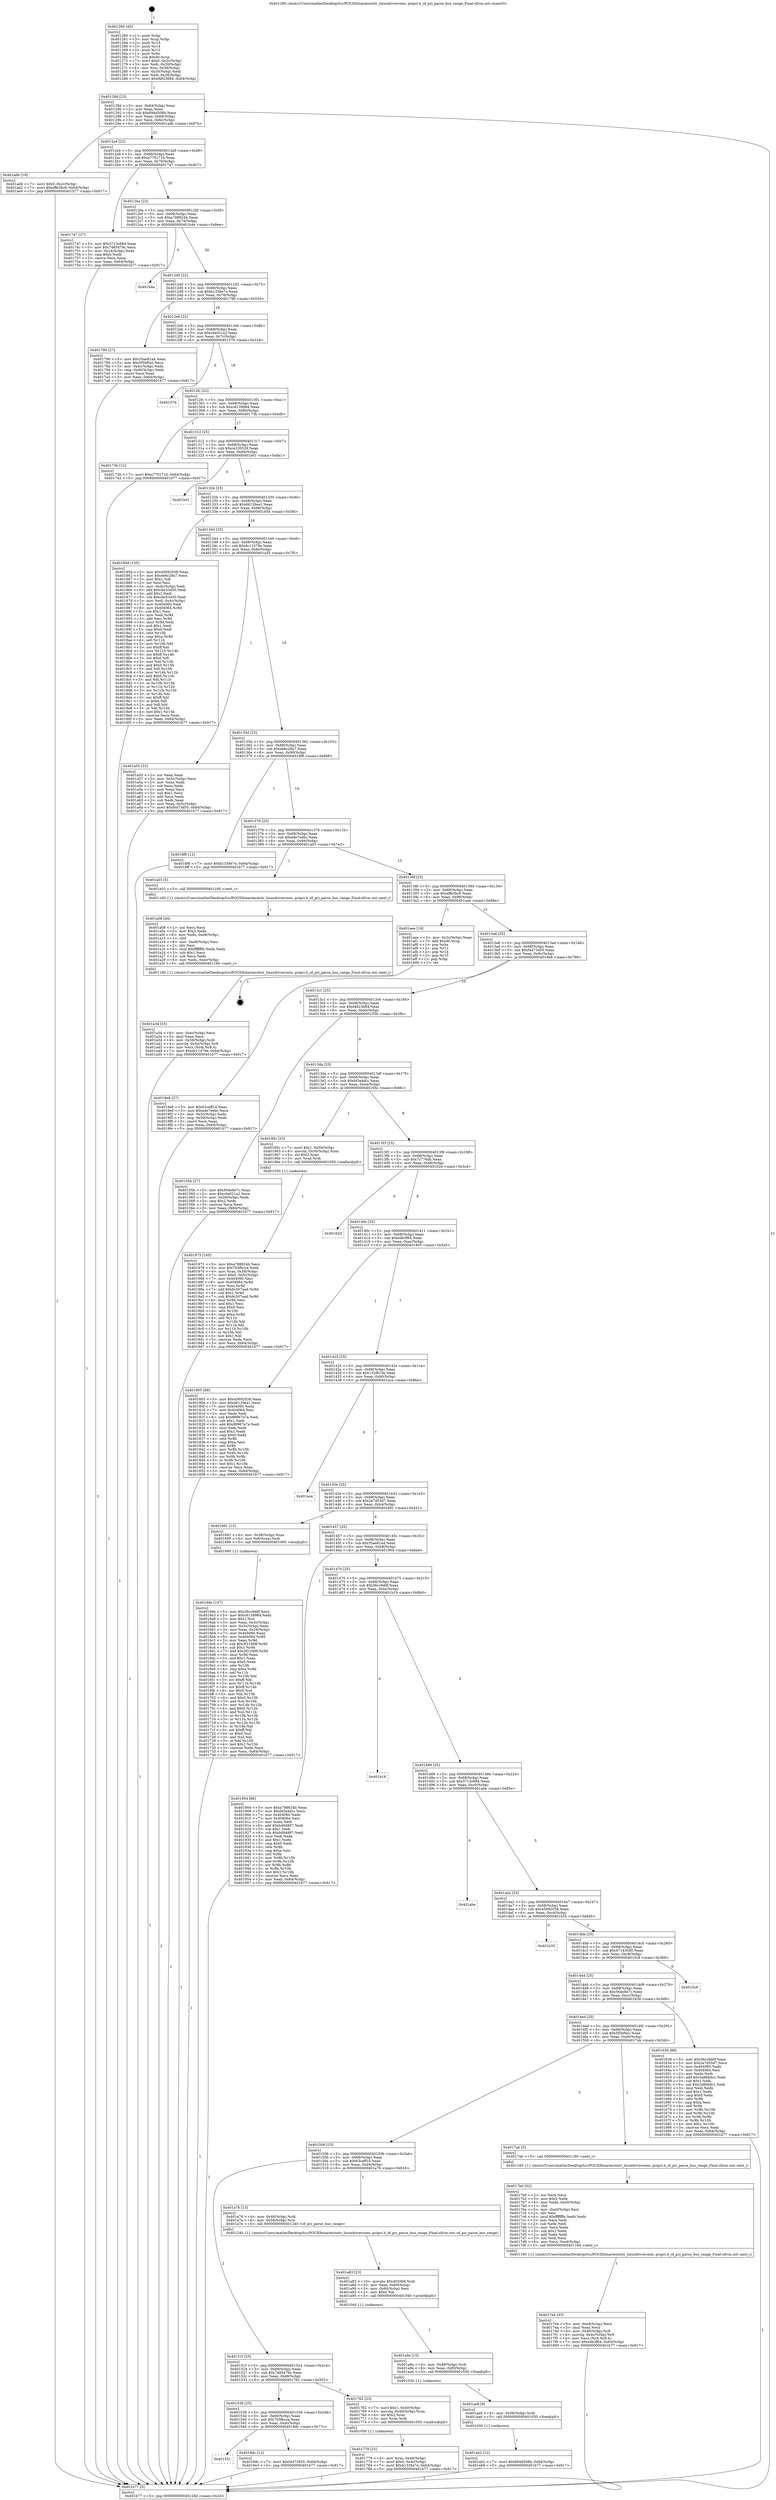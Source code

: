 digraph "0x401260" {
  label = "0x401260 (/mnt/c/Users/mathe/Desktop/tcc/POCII/binaries/extr_linuxdriversxen..pcipci.h_of_pci_parse_bus_range_Final-ollvm.out::main(0))"
  labelloc = "t"
  node[shape=record]

  Entry [label="",width=0.3,height=0.3,shape=circle,fillcolor=black,style=filled]
  "0x40128d" [label="{
     0x40128d [23]\l
     | [instrs]\l
     &nbsp;&nbsp;0x40128d \<+3\>: mov -0x64(%rbp),%eax\l
     &nbsp;&nbsp;0x401290 \<+2\>: mov %eax,%ecx\l
     &nbsp;&nbsp;0x401292 \<+6\>: sub $0x894d508b,%ecx\l
     &nbsp;&nbsp;0x401298 \<+3\>: mov %eax,-0x68(%rbp)\l
     &nbsp;&nbsp;0x40129b \<+3\>: mov %ecx,-0x6c(%rbp)\l
     &nbsp;&nbsp;0x40129e \<+6\>: je 0000000000401adb \<main+0x87b\>\l
  }"]
  "0x401adb" [label="{
     0x401adb [19]\l
     | [instrs]\l
     &nbsp;&nbsp;0x401adb \<+7\>: movl $0x0,-0x2c(%rbp)\l
     &nbsp;&nbsp;0x401ae2 \<+7\>: movl $0xeffe3bc6,-0x64(%rbp)\l
     &nbsp;&nbsp;0x401ae9 \<+5\>: jmp 0000000000401b77 \<main+0x917\>\l
  }"]
  "0x4012a4" [label="{
     0x4012a4 [22]\l
     | [instrs]\l
     &nbsp;&nbsp;0x4012a4 \<+5\>: jmp 00000000004012a9 \<main+0x49\>\l
     &nbsp;&nbsp;0x4012a9 \<+3\>: mov -0x68(%rbp),%eax\l
     &nbsp;&nbsp;0x4012ac \<+5\>: sub $0xa770171b,%eax\l
     &nbsp;&nbsp;0x4012b1 \<+3\>: mov %eax,-0x70(%rbp)\l
     &nbsp;&nbsp;0x4012b4 \<+6\>: je 0000000000401747 \<main+0x4e7\>\l
  }"]
  Exit [label="",width=0.3,height=0.3,shape=circle,fillcolor=black,style=filled,peripheries=2]
  "0x401747" [label="{
     0x401747 [27]\l
     | [instrs]\l
     &nbsp;&nbsp;0x401747 \<+5\>: mov $0x3713c684,%eax\l
     &nbsp;&nbsp;0x40174c \<+5\>: mov $0x7485479c,%ecx\l
     &nbsp;&nbsp;0x401751 \<+3\>: mov -0x24(%rbp),%edx\l
     &nbsp;&nbsp;0x401754 \<+3\>: cmp $0x0,%edx\l
     &nbsp;&nbsp;0x401757 \<+3\>: cmove %ecx,%eax\l
     &nbsp;&nbsp;0x40175a \<+3\>: mov %eax,-0x64(%rbp)\l
     &nbsp;&nbsp;0x40175d \<+5\>: jmp 0000000000401b77 \<main+0x917\>\l
  }"]
  "0x4012ba" [label="{
     0x4012ba [22]\l
     | [instrs]\l
     &nbsp;&nbsp;0x4012ba \<+5\>: jmp 00000000004012bf \<main+0x5f\>\l
     &nbsp;&nbsp;0x4012bf \<+3\>: mov -0x68(%rbp),%eax\l
     &nbsp;&nbsp;0x4012c2 \<+5\>: sub $0xa788824b,%eax\l
     &nbsp;&nbsp;0x4012c7 \<+3\>: mov %eax,-0x74(%rbp)\l
     &nbsp;&nbsp;0x4012ca \<+6\>: je 0000000000401b4e \<main+0x8ee\>\l
  }"]
  "0x401ab2" [label="{
     0x401ab2 [12]\l
     | [instrs]\l
     &nbsp;&nbsp;0x401ab2 \<+7\>: movl $0x894d508b,-0x64(%rbp)\l
     &nbsp;&nbsp;0x401ab9 \<+5\>: jmp 0000000000401b77 \<main+0x917\>\l
  }"]
  "0x401b4e" [label="{
     0x401b4e\l
  }", style=dashed]
  "0x4012d0" [label="{
     0x4012d0 [22]\l
     | [instrs]\l
     &nbsp;&nbsp;0x4012d0 \<+5\>: jmp 00000000004012d5 \<main+0x75\>\l
     &nbsp;&nbsp;0x4012d5 \<+3\>: mov -0x68(%rbp),%eax\l
     &nbsp;&nbsp;0x4012d8 \<+5\>: sub $0xb1338e7e,%eax\l
     &nbsp;&nbsp;0x4012dd \<+3\>: mov %eax,-0x78(%rbp)\l
     &nbsp;&nbsp;0x4012e0 \<+6\>: je 0000000000401790 \<main+0x530\>\l
  }"]
  "0x401aa9" [label="{
     0x401aa9 [9]\l
     | [instrs]\l
     &nbsp;&nbsp;0x401aa9 \<+4\>: mov -0x58(%rbp),%rdi\l
     &nbsp;&nbsp;0x401aad \<+5\>: call 0000000000401030 \<free@plt\>\l
     | [calls]\l
     &nbsp;&nbsp;0x401030 \{1\} (unknown)\l
  }"]
  "0x401790" [label="{
     0x401790 [27]\l
     | [instrs]\l
     &nbsp;&nbsp;0x401790 \<+5\>: mov $0x35ae81a4,%eax\l
     &nbsp;&nbsp;0x401795 \<+5\>: mov $0x5f5bf0cc,%ecx\l
     &nbsp;&nbsp;0x40179a \<+3\>: mov -0x4c(%rbp),%edx\l
     &nbsp;&nbsp;0x40179d \<+3\>: cmp -0x40(%rbp),%edx\l
     &nbsp;&nbsp;0x4017a0 \<+3\>: cmovl %ecx,%eax\l
     &nbsp;&nbsp;0x4017a3 \<+3\>: mov %eax,-0x64(%rbp)\l
     &nbsp;&nbsp;0x4017a6 \<+5\>: jmp 0000000000401b77 \<main+0x917\>\l
  }"]
  "0x4012e6" [label="{
     0x4012e6 [22]\l
     | [instrs]\l
     &nbsp;&nbsp;0x4012e6 \<+5\>: jmp 00000000004012eb \<main+0x8b\>\l
     &nbsp;&nbsp;0x4012eb \<+3\>: mov -0x68(%rbp),%eax\l
     &nbsp;&nbsp;0x4012ee \<+5\>: sub $0xc4e021a2,%eax\l
     &nbsp;&nbsp;0x4012f3 \<+3\>: mov %eax,-0x7c(%rbp)\l
     &nbsp;&nbsp;0x4012f6 \<+6\>: je 0000000000401576 \<main+0x316\>\l
  }"]
  "0x401a9a" [label="{
     0x401a9a [15]\l
     | [instrs]\l
     &nbsp;&nbsp;0x401a9a \<+4\>: mov -0x48(%rbp),%rdi\l
     &nbsp;&nbsp;0x401a9e \<+6\>: mov %eax,-0xf0(%rbp)\l
     &nbsp;&nbsp;0x401aa4 \<+5\>: call 0000000000401030 \<free@plt\>\l
     | [calls]\l
     &nbsp;&nbsp;0x401030 \{1\} (unknown)\l
  }"]
  "0x401576" [label="{
     0x401576\l
  }", style=dashed]
  "0x4012fc" [label="{
     0x4012fc [22]\l
     | [instrs]\l
     &nbsp;&nbsp;0x4012fc \<+5\>: jmp 0000000000401301 \<main+0xa1\>\l
     &nbsp;&nbsp;0x401301 \<+3\>: mov -0x68(%rbp),%eax\l
     &nbsp;&nbsp;0x401304 \<+5\>: sub $0xc8139984,%eax\l
     &nbsp;&nbsp;0x401309 \<+3\>: mov %eax,-0x80(%rbp)\l
     &nbsp;&nbsp;0x40130c \<+6\>: je 000000000040173b \<main+0x4db\>\l
  }"]
  "0x401a83" [label="{
     0x401a83 [23]\l
     | [instrs]\l
     &nbsp;&nbsp;0x401a83 \<+10\>: movabs $0x4020b6,%rdi\l
     &nbsp;&nbsp;0x401a8d \<+3\>: mov %eax,-0x60(%rbp)\l
     &nbsp;&nbsp;0x401a90 \<+3\>: mov -0x60(%rbp),%esi\l
     &nbsp;&nbsp;0x401a93 \<+2\>: mov $0x0,%al\l
     &nbsp;&nbsp;0x401a95 \<+5\>: call 0000000000401040 \<printf@plt\>\l
     | [calls]\l
     &nbsp;&nbsp;0x401040 \{1\} (unknown)\l
  }"]
  "0x40173b" [label="{
     0x40173b [12]\l
     | [instrs]\l
     &nbsp;&nbsp;0x40173b \<+7\>: movl $0xa770171b,-0x64(%rbp)\l
     &nbsp;&nbsp;0x401742 \<+5\>: jmp 0000000000401b77 \<main+0x917\>\l
  }"]
  "0x401312" [label="{
     0x401312 [25]\l
     | [instrs]\l
     &nbsp;&nbsp;0x401312 \<+5\>: jmp 0000000000401317 \<main+0xb7\>\l
     &nbsp;&nbsp;0x401317 \<+3\>: mov -0x68(%rbp),%eax\l
     &nbsp;&nbsp;0x40131a \<+5\>: sub $0xce130529,%eax\l
     &nbsp;&nbsp;0x40131f \<+6\>: mov %eax,-0x84(%rbp)\l
     &nbsp;&nbsp;0x401325 \<+6\>: je 0000000000401b01 \<main+0x8a1\>\l
  }"]
  "0x401a34" [label="{
     0x401a34 [33]\l
     | [instrs]\l
     &nbsp;&nbsp;0x401a34 \<+6\>: mov -0xec(%rbp),%ecx\l
     &nbsp;&nbsp;0x401a3a \<+3\>: imul %eax,%ecx\l
     &nbsp;&nbsp;0x401a3d \<+4\>: mov -0x58(%rbp),%rdi\l
     &nbsp;&nbsp;0x401a41 \<+4\>: movslq -0x5c(%rbp),%r8\l
     &nbsp;&nbsp;0x401a45 \<+4\>: mov %ecx,(%rdi,%r8,4)\l
     &nbsp;&nbsp;0x401a49 \<+7\>: movl $0xdc11479e,-0x64(%rbp)\l
     &nbsp;&nbsp;0x401a50 \<+5\>: jmp 0000000000401b77 \<main+0x917\>\l
  }"]
  "0x401b01" [label="{
     0x401b01\l
  }", style=dashed]
  "0x40132b" [label="{
     0x40132b [25]\l
     | [instrs]\l
     &nbsp;&nbsp;0x40132b \<+5\>: jmp 0000000000401330 \<main+0xd0\>\l
     &nbsp;&nbsp;0x401330 \<+3\>: mov -0x68(%rbp),%eax\l
     &nbsp;&nbsp;0x401333 \<+5\>: sub $0xd6129ea1,%eax\l
     &nbsp;&nbsp;0x401338 \<+6\>: mov %eax,-0x88(%rbp)\l
     &nbsp;&nbsp;0x40133e \<+6\>: je 000000000040185d \<main+0x5fd\>\l
  }"]
  "0x401a08" [label="{
     0x401a08 [44]\l
     | [instrs]\l
     &nbsp;&nbsp;0x401a08 \<+2\>: xor %ecx,%ecx\l
     &nbsp;&nbsp;0x401a0a \<+5\>: mov $0x2,%edx\l
     &nbsp;&nbsp;0x401a0f \<+6\>: mov %edx,-0xe8(%rbp)\l
     &nbsp;&nbsp;0x401a15 \<+1\>: cltd\l
     &nbsp;&nbsp;0x401a16 \<+6\>: mov -0xe8(%rbp),%esi\l
     &nbsp;&nbsp;0x401a1c \<+2\>: idiv %esi\l
     &nbsp;&nbsp;0x401a1e \<+6\>: imul $0xfffffffe,%edx,%edx\l
     &nbsp;&nbsp;0x401a24 \<+3\>: sub $0x1,%ecx\l
     &nbsp;&nbsp;0x401a27 \<+2\>: sub %ecx,%edx\l
     &nbsp;&nbsp;0x401a29 \<+6\>: mov %edx,-0xec(%rbp)\l
     &nbsp;&nbsp;0x401a2f \<+5\>: call 0000000000401160 \<next_i\>\l
     | [calls]\l
     &nbsp;&nbsp;0x401160 \{1\} (/mnt/c/Users/mathe/Desktop/tcc/POCII/binaries/extr_linuxdriversxen..pcipci.h_of_pci_parse_bus_range_Final-ollvm.out::next_i)\l
  }"]
  "0x40185d" [label="{
     0x40185d [155]\l
     | [instrs]\l
     &nbsp;&nbsp;0x40185d \<+5\>: mov $0x45692038,%eax\l
     &nbsp;&nbsp;0x401862 \<+5\>: mov $0xeb6c29a7,%ecx\l
     &nbsp;&nbsp;0x401867 \<+2\>: mov $0x1,%dl\l
     &nbsp;&nbsp;0x401869 \<+2\>: xor %esi,%esi\l
     &nbsp;&nbsp;0x40186b \<+3\>: mov -0x4c(%rbp),%edi\l
     &nbsp;&nbsp;0x40186e \<+6\>: add $0xcbc53450,%edi\l
     &nbsp;&nbsp;0x401874 \<+3\>: add $0x1,%edi\l
     &nbsp;&nbsp;0x401877 \<+6\>: sub $0xcbc53450,%edi\l
     &nbsp;&nbsp;0x40187d \<+3\>: mov %edi,-0x4c(%rbp)\l
     &nbsp;&nbsp;0x401880 \<+7\>: mov 0x404060,%edi\l
     &nbsp;&nbsp;0x401887 \<+8\>: mov 0x404064,%r8d\l
     &nbsp;&nbsp;0x40188f \<+3\>: sub $0x1,%esi\l
     &nbsp;&nbsp;0x401892 \<+3\>: mov %edi,%r9d\l
     &nbsp;&nbsp;0x401895 \<+3\>: add %esi,%r9d\l
     &nbsp;&nbsp;0x401898 \<+4\>: imul %r9d,%edi\l
     &nbsp;&nbsp;0x40189c \<+3\>: and $0x1,%edi\l
     &nbsp;&nbsp;0x40189f \<+3\>: cmp $0x0,%edi\l
     &nbsp;&nbsp;0x4018a2 \<+4\>: sete %r10b\l
     &nbsp;&nbsp;0x4018a6 \<+4\>: cmp $0xa,%r8d\l
     &nbsp;&nbsp;0x4018aa \<+4\>: setl %r11b\l
     &nbsp;&nbsp;0x4018ae \<+3\>: mov %r10b,%bl\l
     &nbsp;&nbsp;0x4018b1 \<+3\>: xor $0xff,%bl\l
     &nbsp;&nbsp;0x4018b4 \<+3\>: mov %r11b,%r14b\l
     &nbsp;&nbsp;0x4018b7 \<+4\>: xor $0xff,%r14b\l
     &nbsp;&nbsp;0x4018bb \<+3\>: xor $0x0,%dl\l
     &nbsp;&nbsp;0x4018be \<+3\>: mov %bl,%r15b\l
     &nbsp;&nbsp;0x4018c1 \<+4\>: and $0x0,%r15b\l
     &nbsp;&nbsp;0x4018c5 \<+3\>: and %dl,%r10b\l
     &nbsp;&nbsp;0x4018c8 \<+3\>: mov %r14b,%r12b\l
     &nbsp;&nbsp;0x4018cb \<+4\>: and $0x0,%r12b\l
     &nbsp;&nbsp;0x4018cf \<+3\>: and %dl,%r11b\l
     &nbsp;&nbsp;0x4018d2 \<+3\>: or %r10b,%r15b\l
     &nbsp;&nbsp;0x4018d5 \<+3\>: or %r11b,%r12b\l
     &nbsp;&nbsp;0x4018d8 \<+3\>: xor %r12b,%r15b\l
     &nbsp;&nbsp;0x4018db \<+3\>: or %r14b,%bl\l
     &nbsp;&nbsp;0x4018de \<+3\>: xor $0xff,%bl\l
     &nbsp;&nbsp;0x4018e1 \<+3\>: or $0x0,%dl\l
     &nbsp;&nbsp;0x4018e4 \<+2\>: and %dl,%bl\l
     &nbsp;&nbsp;0x4018e6 \<+3\>: or %bl,%r15b\l
     &nbsp;&nbsp;0x4018e9 \<+4\>: test $0x1,%r15b\l
     &nbsp;&nbsp;0x4018ed \<+3\>: cmovne %ecx,%eax\l
     &nbsp;&nbsp;0x4018f0 \<+3\>: mov %eax,-0x64(%rbp)\l
     &nbsp;&nbsp;0x4018f3 \<+5\>: jmp 0000000000401b77 \<main+0x917\>\l
  }"]
  "0x401344" [label="{
     0x401344 [25]\l
     | [instrs]\l
     &nbsp;&nbsp;0x401344 \<+5\>: jmp 0000000000401349 \<main+0xe9\>\l
     &nbsp;&nbsp;0x401349 \<+3\>: mov -0x68(%rbp),%eax\l
     &nbsp;&nbsp;0x40134c \<+5\>: sub $0xdc11479e,%eax\l
     &nbsp;&nbsp;0x401351 \<+6\>: mov %eax,-0x8c(%rbp)\l
     &nbsp;&nbsp;0x401357 \<+6\>: je 0000000000401a55 \<main+0x7f5\>\l
  }"]
  "0x401551" [label="{
     0x401551\l
  }", style=dashed]
  "0x401a55" [label="{
     0x401a55 [33]\l
     | [instrs]\l
     &nbsp;&nbsp;0x401a55 \<+2\>: xor %eax,%eax\l
     &nbsp;&nbsp;0x401a57 \<+3\>: mov -0x5c(%rbp),%ecx\l
     &nbsp;&nbsp;0x401a5a \<+2\>: mov %eax,%edx\l
     &nbsp;&nbsp;0x401a5c \<+2\>: sub %ecx,%edx\l
     &nbsp;&nbsp;0x401a5e \<+2\>: mov %eax,%ecx\l
     &nbsp;&nbsp;0x401a60 \<+3\>: sub $0x1,%ecx\l
     &nbsp;&nbsp;0x401a63 \<+2\>: add %ecx,%edx\l
     &nbsp;&nbsp;0x401a65 \<+2\>: sub %edx,%eax\l
     &nbsp;&nbsp;0x401a67 \<+3\>: mov %eax,-0x5c(%rbp)\l
     &nbsp;&nbsp;0x401a6a \<+7\>: movl $0xf4473d55,-0x64(%rbp)\l
     &nbsp;&nbsp;0x401a71 \<+5\>: jmp 0000000000401b77 \<main+0x917\>\l
  }"]
  "0x40135d" [label="{
     0x40135d [25]\l
     | [instrs]\l
     &nbsp;&nbsp;0x40135d \<+5\>: jmp 0000000000401362 \<main+0x102\>\l
     &nbsp;&nbsp;0x401362 \<+3\>: mov -0x68(%rbp),%eax\l
     &nbsp;&nbsp;0x401365 \<+5\>: sub $0xeb6c29a7,%eax\l
     &nbsp;&nbsp;0x40136a \<+6\>: mov %eax,-0x90(%rbp)\l
     &nbsp;&nbsp;0x401370 \<+6\>: je 00000000004018f8 \<main+0x698\>\l
  }"]
  "0x4019dc" [label="{
     0x4019dc [12]\l
     | [instrs]\l
     &nbsp;&nbsp;0x4019dc \<+7\>: movl $0xf4473d55,-0x64(%rbp)\l
     &nbsp;&nbsp;0x4019e3 \<+5\>: jmp 0000000000401b77 \<main+0x917\>\l
  }"]
  "0x4018f8" [label="{
     0x4018f8 [12]\l
     | [instrs]\l
     &nbsp;&nbsp;0x4018f8 \<+7\>: movl $0xb1338e7e,-0x64(%rbp)\l
     &nbsp;&nbsp;0x4018ff \<+5\>: jmp 0000000000401b77 \<main+0x917\>\l
  }"]
  "0x401376" [label="{
     0x401376 [25]\l
     | [instrs]\l
     &nbsp;&nbsp;0x401376 \<+5\>: jmp 000000000040137b \<main+0x11b\>\l
     &nbsp;&nbsp;0x40137b \<+3\>: mov -0x68(%rbp),%eax\l
     &nbsp;&nbsp;0x40137e \<+5\>: sub $0xede7eebc,%eax\l
     &nbsp;&nbsp;0x401383 \<+6\>: mov %eax,-0x94(%rbp)\l
     &nbsp;&nbsp;0x401389 \<+6\>: je 0000000000401a03 \<main+0x7a3\>\l
  }"]
  "0x401973" [label="{
     0x401973 [105]\l
     | [instrs]\l
     &nbsp;&nbsp;0x401973 \<+5\>: mov $0xa788824b,%ecx\l
     &nbsp;&nbsp;0x401978 \<+5\>: mov $0x7b5fbcca,%edx\l
     &nbsp;&nbsp;0x40197d \<+4\>: mov %rax,-0x58(%rbp)\l
     &nbsp;&nbsp;0x401981 \<+7\>: movl $0x0,-0x5c(%rbp)\l
     &nbsp;&nbsp;0x401988 \<+7\>: mov 0x404060,%esi\l
     &nbsp;&nbsp;0x40198f \<+8\>: mov 0x404064,%r8d\l
     &nbsp;&nbsp;0x401997 \<+3\>: mov %esi,%r9d\l
     &nbsp;&nbsp;0x40199a \<+7\>: add $0x6c507aad,%r9d\l
     &nbsp;&nbsp;0x4019a1 \<+4\>: sub $0x1,%r9d\l
     &nbsp;&nbsp;0x4019a5 \<+7\>: sub $0x6c507aad,%r9d\l
     &nbsp;&nbsp;0x4019ac \<+4\>: imul %r9d,%esi\l
     &nbsp;&nbsp;0x4019b0 \<+3\>: and $0x1,%esi\l
     &nbsp;&nbsp;0x4019b3 \<+3\>: cmp $0x0,%esi\l
     &nbsp;&nbsp;0x4019b6 \<+4\>: sete %r10b\l
     &nbsp;&nbsp;0x4019ba \<+4\>: cmp $0xa,%r8d\l
     &nbsp;&nbsp;0x4019be \<+4\>: setl %r11b\l
     &nbsp;&nbsp;0x4019c2 \<+3\>: mov %r10b,%bl\l
     &nbsp;&nbsp;0x4019c5 \<+3\>: and %r11b,%bl\l
     &nbsp;&nbsp;0x4019c8 \<+3\>: xor %r11b,%r10b\l
     &nbsp;&nbsp;0x4019cb \<+3\>: or %r10b,%bl\l
     &nbsp;&nbsp;0x4019ce \<+3\>: test $0x1,%bl\l
     &nbsp;&nbsp;0x4019d1 \<+3\>: cmovne %edx,%ecx\l
     &nbsp;&nbsp;0x4019d4 \<+3\>: mov %ecx,-0x64(%rbp)\l
     &nbsp;&nbsp;0x4019d7 \<+5\>: jmp 0000000000401b77 \<main+0x917\>\l
  }"]
  "0x401a03" [label="{
     0x401a03 [5]\l
     | [instrs]\l
     &nbsp;&nbsp;0x401a03 \<+5\>: call 0000000000401160 \<next_i\>\l
     | [calls]\l
     &nbsp;&nbsp;0x401160 \{1\} (/mnt/c/Users/mathe/Desktop/tcc/POCII/binaries/extr_linuxdriversxen..pcipci.h_of_pci_parse_bus_range_Final-ollvm.out::next_i)\l
  }"]
  "0x40138f" [label="{
     0x40138f [25]\l
     | [instrs]\l
     &nbsp;&nbsp;0x40138f \<+5\>: jmp 0000000000401394 \<main+0x134\>\l
     &nbsp;&nbsp;0x401394 \<+3\>: mov -0x68(%rbp),%eax\l
     &nbsp;&nbsp;0x401397 \<+5\>: sub $0xeffe3bc6,%eax\l
     &nbsp;&nbsp;0x40139c \<+6\>: mov %eax,-0x98(%rbp)\l
     &nbsp;&nbsp;0x4013a2 \<+6\>: je 0000000000401aee \<main+0x88e\>\l
  }"]
  "0x4017e4" [label="{
     0x4017e4 [33]\l
     | [instrs]\l
     &nbsp;&nbsp;0x4017e4 \<+6\>: mov -0xe4(%rbp),%ecx\l
     &nbsp;&nbsp;0x4017ea \<+3\>: imul %eax,%ecx\l
     &nbsp;&nbsp;0x4017ed \<+4\>: mov -0x48(%rbp),%r8\l
     &nbsp;&nbsp;0x4017f1 \<+4\>: movslq -0x4c(%rbp),%r9\l
     &nbsp;&nbsp;0x4017f5 \<+4\>: mov %ecx,(%r8,%r9,4)\l
     &nbsp;&nbsp;0x4017f9 \<+7\>: movl $0xedb3f64,-0x64(%rbp)\l
     &nbsp;&nbsp;0x401800 \<+5\>: jmp 0000000000401b77 \<main+0x917\>\l
  }"]
  "0x401aee" [label="{
     0x401aee [19]\l
     | [instrs]\l
     &nbsp;&nbsp;0x401aee \<+3\>: mov -0x2c(%rbp),%eax\l
     &nbsp;&nbsp;0x401af1 \<+7\>: add $0xd0,%rsp\l
     &nbsp;&nbsp;0x401af8 \<+1\>: pop %rbx\l
     &nbsp;&nbsp;0x401af9 \<+2\>: pop %r12\l
     &nbsp;&nbsp;0x401afb \<+2\>: pop %r14\l
     &nbsp;&nbsp;0x401afd \<+2\>: pop %r15\l
     &nbsp;&nbsp;0x401aff \<+1\>: pop %rbp\l
     &nbsp;&nbsp;0x401b00 \<+1\>: ret\l
  }"]
  "0x4013a8" [label="{
     0x4013a8 [25]\l
     | [instrs]\l
     &nbsp;&nbsp;0x4013a8 \<+5\>: jmp 00000000004013ad \<main+0x14d\>\l
     &nbsp;&nbsp;0x4013ad \<+3\>: mov -0x68(%rbp),%eax\l
     &nbsp;&nbsp;0x4013b0 \<+5\>: sub $0xf4473d55,%eax\l
     &nbsp;&nbsp;0x4013b5 \<+6\>: mov %eax,-0x9c(%rbp)\l
     &nbsp;&nbsp;0x4013bb \<+6\>: je 00000000004019e8 \<main+0x788\>\l
  }"]
  "0x4017b0" [label="{
     0x4017b0 [52]\l
     | [instrs]\l
     &nbsp;&nbsp;0x4017b0 \<+2\>: xor %ecx,%ecx\l
     &nbsp;&nbsp;0x4017b2 \<+5\>: mov $0x2,%edx\l
     &nbsp;&nbsp;0x4017b7 \<+6\>: mov %edx,-0xe0(%rbp)\l
     &nbsp;&nbsp;0x4017bd \<+1\>: cltd\l
     &nbsp;&nbsp;0x4017be \<+6\>: mov -0xe0(%rbp),%esi\l
     &nbsp;&nbsp;0x4017c4 \<+2\>: idiv %esi\l
     &nbsp;&nbsp;0x4017c6 \<+6\>: imul $0xfffffffe,%edx,%edx\l
     &nbsp;&nbsp;0x4017cc \<+2\>: mov %ecx,%edi\l
     &nbsp;&nbsp;0x4017ce \<+2\>: sub %edx,%edi\l
     &nbsp;&nbsp;0x4017d0 \<+2\>: mov %ecx,%edx\l
     &nbsp;&nbsp;0x4017d2 \<+3\>: sub $0x1,%edx\l
     &nbsp;&nbsp;0x4017d5 \<+2\>: add %edx,%edi\l
     &nbsp;&nbsp;0x4017d7 \<+2\>: sub %edi,%ecx\l
     &nbsp;&nbsp;0x4017d9 \<+6\>: mov %ecx,-0xe4(%rbp)\l
     &nbsp;&nbsp;0x4017df \<+5\>: call 0000000000401160 \<next_i\>\l
     | [calls]\l
     &nbsp;&nbsp;0x401160 \{1\} (/mnt/c/Users/mathe/Desktop/tcc/POCII/binaries/extr_linuxdriversxen..pcipci.h_of_pci_parse_bus_range_Final-ollvm.out::next_i)\l
  }"]
  "0x4019e8" [label="{
     0x4019e8 [27]\l
     | [instrs]\l
     &nbsp;&nbsp;0x4019e8 \<+5\>: mov $0x63ceff1d,%eax\l
     &nbsp;&nbsp;0x4019ed \<+5\>: mov $0xede7eebc,%ecx\l
     &nbsp;&nbsp;0x4019f2 \<+3\>: mov -0x5c(%rbp),%edx\l
     &nbsp;&nbsp;0x4019f5 \<+3\>: cmp -0x50(%rbp),%edx\l
     &nbsp;&nbsp;0x4019f8 \<+3\>: cmovl %ecx,%eax\l
     &nbsp;&nbsp;0x4019fb \<+3\>: mov %eax,-0x64(%rbp)\l
     &nbsp;&nbsp;0x4019fe \<+5\>: jmp 0000000000401b77 \<main+0x917\>\l
  }"]
  "0x4013c1" [label="{
     0x4013c1 [25]\l
     | [instrs]\l
     &nbsp;&nbsp;0x4013c1 \<+5\>: jmp 00000000004013c6 \<main+0x166\>\l
     &nbsp;&nbsp;0x4013c6 \<+3\>: mov -0x68(%rbp),%eax\l
     &nbsp;&nbsp;0x4013c9 \<+5\>: sub $0xf4823684,%eax\l
     &nbsp;&nbsp;0x4013ce \<+6\>: mov %eax,-0xa0(%rbp)\l
     &nbsp;&nbsp;0x4013d4 \<+6\>: je 000000000040155b \<main+0x2fb\>\l
  }"]
  "0x401779" [label="{
     0x401779 [23]\l
     | [instrs]\l
     &nbsp;&nbsp;0x401779 \<+4\>: mov %rax,-0x48(%rbp)\l
     &nbsp;&nbsp;0x40177d \<+7\>: movl $0x0,-0x4c(%rbp)\l
     &nbsp;&nbsp;0x401784 \<+7\>: movl $0xb1338e7e,-0x64(%rbp)\l
     &nbsp;&nbsp;0x40178b \<+5\>: jmp 0000000000401b77 \<main+0x917\>\l
  }"]
  "0x40155b" [label="{
     0x40155b [27]\l
     | [instrs]\l
     &nbsp;&nbsp;0x40155b \<+5\>: mov $0x564e8e7c,%eax\l
     &nbsp;&nbsp;0x401560 \<+5\>: mov $0xc4e021a2,%ecx\l
     &nbsp;&nbsp;0x401565 \<+3\>: mov -0x28(%rbp),%edx\l
     &nbsp;&nbsp;0x401568 \<+3\>: cmp $0x2,%edx\l
     &nbsp;&nbsp;0x40156b \<+3\>: cmovne %ecx,%eax\l
     &nbsp;&nbsp;0x40156e \<+3\>: mov %eax,-0x64(%rbp)\l
     &nbsp;&nbsp;0x401571 \<+5\>: jmp 0000000000401b77 \<main+0x917\>\l
  }"]
  "0x4013da" [label="{
     0x4013da [25]\l
     | [instrs]\l
     &nbsp;&nbsp;0x4013da \<+5\>: jmp 00000000004013df \<main+0x17f\>\l
     &nbsp;&nbsp;0x4013df \<+3\>: mov -0x68(%rbp),%eax\l
     &nbsp;&nbsp;0x4013e2 \<+5\>: sub $0xfd3a4dcc,%eax\l
     &nbsp;&nbsp;0x4013e7 \<+6\>: mov %eax,-0xa4(%rbp)\l
     &nbsp;&nbsp;0x4013ed \<+6\>: je 000000000040195c \<main+0x6fc\>\l
  }"]
  "0x401b77" [label="{
     0x401b77 [5]\l
     | [instrs]\l
     &nbsp;&nbsp;0x401b77 \<+5\>: jmp 000000000040128d \<main+0x2d\>\l
  }"]
  "0x401260" [label="{
     0x401260 [45]\l
     | [instrs]\l
     &nbsp;&nbsp;0x401260 \<+1\>: push %rbp\l
     &nbsp;&nbsp;0x401261 \<+3\>: mov %rsp,%rbp\l
     &nbsp;&nbsp;0x401264 \<+2\>: push %r15\l
     &nbsp;&nbsp;0x401266 \<+2\>: push %r14\l
     &nbsp;&nbsp;0x401268 \<+2\>: push %r12\l
     &nbsp;&nbsp;0x40126a \<+1\>: push %rbx\l
     &nbsp;&nbsp;0x40126b \<+7\>: sub $0xd0,%rsp\l
     &nbsp;&nbsp;0x401272 \<+7\>: movl $0x0,-0x2c(%rbp)\l
     &nbsp;&nbsp;0x401279 \<+3\>: mov %edi,-0x30(%rbp)\l
     &nbsp;&nbsp;0x40127c \<+4\>: mov %rsi,-0x38(%rbp)\l
     &nbsp;&nbsp;0x401280 \<+3\>: mov -0x30(%rbp),%edi\l
     &nbsp;&nbsp;0x401283 \<+3\>: mov %edi,-0x28(%rbp)\l
     &nbsp;&nbsp;0x401286 \<+7\>: movl $0xf4823684,-0x64(%rbp)\l
  }"]
  "0x401538" [label="{
     0x401538 [25]\l
     | [instrs]\l
     &nbsp;&nbsp;0x401538 \<+5\>: jmp 000000000040153d \<main+0x2dd\>\l
     &nbsp;&nbsp;0x40153d \<+3\>: mov -0x68(%rbp),%eax\l
     &nbsp;&nbsp;0x401540 \<+5\>: sub $0x7b5fbcca,%eax\l
     &nbsp;&nbsp;0x401545 \<+6\>: mov %eax,-0xdc(%rbp)\l
     &nbsp;&nbsp;0x40154b \<+6\>: je 00000000004019dc \<main+0x77c\>\l
  }"]
  "0x40195c" [label="{
     0x40195c [23]\l
     | [instrs]\l
     &nbsp;&nbsp;0x40195c \<+7\>: movl $0x1,-0x50(%rbp)\l
     &nbsp;&nbsp;0x401963 \<+4\>: movslq -0x50(%rbp),%rax\l
     &nbsp;&nbsp;0x401967 \<+4\>: shl $0x2,%rax\l
     &nbsp;&nbsp;0x40196b \<+3\>: mov %rax,%rdi\l
     &nbsp;&nbsp;0x40196e \<+5\>: call 0000000000401050 \<malloc@plt\>\l
     | [calls]\l
     &nbsp;&nbsp;0x401050 \{1\} (unknown)\l
  }"]
  "0x4013f3" [label="{
     0x4013f3 [25]\l
     | [instrs]\l
     &nbsp;&nbsp;0x4013f3 \<+5\>: jmp 00000000004013f8 \<main+0x198\>\l
     &nbsp;&nbsp;0x4013f8 \<+3\>: mov -0x68(%rbp),%eax\l
     &nbsp;&nbsp;0x4013fb \<+5\>: sub $0x7c776db,%eax\l
     &nbsp;&nbsp;0x401400 \<+6\>: mov %eax,-0xa8(%rbp)\l
     &nbsp;&nbsp;0x401406 \<+6\>: je 000000000040162d \<main+0x3cd\>\l
  }"]
  "0x401762" [label="{
     0x401762 [23]\l
     | [instrs]\l
     &nbsp;&nbsp;0x401762 \<+7\>: movl $0x1,-0x40(%rbp)\l
     &nbsp;&nbsp;0x401769 \<+4\>: movslq -0x40(%rbp),%rax\l
     &nbsp;&nbsp;0x40176d \<+4\>: shl $0x2,%rax\l
     &nbsp;&nbsp;0x401771 \<+3\>: mov %rax,%rdi\l
     &nbsp;&nbsp;0x401774 \<+5\>: call 0000000000401050 \<malloc@plt\>\l
     | [calls]\l
     &nbsp;&nbsp;0x401050 \{1\} (unknown)\l
  }"]
  "0x40162d" [label="{
     0x40162d\l
  }", style=dashed]
  "0x40140c" [label="{
     0x40140c [25]\l
     | [instrs]\l
     &nbsp;&nbsp;0x40140c \<+5\>: jmp 0000000000401411 \<main+0x1b1\>\l
     &nbsp;&nbsp;0x401411 \<+3\>: mov -0x68(%rbp),%eax\l
     &nbsp;&nbsp;0x401414 \<+5\>: sub $0xedb3f64,%eax\l
     &nbsp;&nbsp;0x401419 \<+6\>: mov %eax,-0xac(%rbp)\l
     &nbsp;&nbsp;0x40141f \<+6\>: je 0000000000401805 \<main+0x5a5\>\l
  }"]
  "0x40151f" [label="{
     0x40151f [25]\l
     | [instrs]\l
     &nbsp;&nbsp;0x40151f \<+5\>: jmp 0000000000401524 \<main+0x2c4\>\l
     &nbsp;&nbsp;0x401524 \<+3\>: mov -0x68(%rbp),%eax\l
     &nbsp;&nbsp;0x401527 \<+5\>: sub $0x7485479c,%eax\l
     &nbsp;&nbsp;0x40152c \<+6\>: mov %eax,-0xd8(%rbp)\l
     &nbsp;&nbsp;0x401532 \<+6\>: je 0000000000401762 \<main+0x502\>\l
  }"]
  "0x401805" [label="{
     0x401805 [88]\l
     | [instrs]\l
     &nbsp;&nbsp;0x401805 \<+5\>: mov $0x45692038,%eax\l
     &nbsp;&nbsp;0x40180a \<+5\>: mov $0xd6129ea1,%ecx\l
     &nbsp;&nbsp;0x40180f \<+7\>: mov 0x404060,%edx\l
     &nbsp;&nbsp;0x401816 \<+7\>: mov 0x404064,%esi\l
     &nbsp;&nbsp;0x40181d \<+2\>: mov %edx,%edi\l
     &nbsp;&nbsp;0x40181f \<+6\>: sub $0x89967e7e,%edi\l
     &nbsp;&nbsp;0x401825 \<+3\>: sub $0x1,%edi\l
     &nbsp;&nbsp;0x401828 \<+6\>: add $0x89967e7e,%edi\l
     &nbsp;&nbsp;0x40182e \<+3\>: imul %edi,%edx\l
     &nbsp;&nbsp;0x401831 \<+3\>: and $0x1,%edx\l
     &nbsp;&nbsp;0x401834 \<+3\>: cmp $0x0,%edx\l
     &nbsp;&nbsp;0x401837 \<+4\>: sete %r8b\l
     &nbsp;&nbsp;0x40183b \<+3\>: cmp $0xa,%esi\l
     &nbsp;&nbsp;0x40183e \<+4\>: setl %r9b\l
     &nbsp;&nbsp;0x401842 \<+3\>: mov %r8b,%r10b\l
     &nbsp;&nbsp;0x401845 \<+3\>: and %r9b,%r10b\l
     &nbsp;&nbsp;0x401848 \<+3\>: xor %r9b,%r8b\l
     &nbsp;&nbsp;0x40184b \<+3\>: or %r8b,%r10b\l
     &nbsp;&nbsp;0x40184e \<+4\>: test $0x1,%r10b\l
     &nbsp;&nbsp;0x401852 \<+3\>: cmovne %ecx,%eax\l
     &nbsp;&nbsp;0x401855 \<+3\>: mov %eax,-0x64(%rbp)\l
     &nbsp;&nbsp;0x401858 \<+5\>: jmp 0000000000401b77 \<main+0x917\>\l
  }"]
  "0x401425" [label="{
     0x401425 [25]\l
     | [instrs]\l
     &nbsp;&nbsp;0x401425 \<+5\>: jmp 000000000040142a \<main+0x1ca\>\l
     &nbsp;&nbsp;0x40142a \<+3\>: mov -0x68(%rbp),%eax\l
     &nbsp;&nbsp;0x40142d \<+5\>: sub $0x132f815e,%eax\l
     &nbsp;&nbsp;0x401432 \<+6\>: mov %eax,-0xb0(%rbp)\l
     &nbsp;&nbsp;0x401438 \<+6\>: je 0000000000401aca \<main+0x86a\>\l
  }"]
  "0x401a76" [label="{
     0x401a76 [13]\l
     | [instrs]\l
     &nbsp;&nbsp;0x401a76 \<+4\>: mov -0x48(%rbp),%rdi\l
     &nbsp;&nbsp;0x401a7a \<+4\>: mov -0x58(%rbp),%rsi\l
     &nbsp;&nbsp;0x401a7e \<+5\>: call 0000000000401240 \<of_pci_parse_bus_range\>\l
     | [calls]\l
     &nbsp;&nbsp;0x401240 \{1\} (/mnt/c/Users/mathe/Desktop/tcc/POCII/binaries/extr_linuxdriversxen..pcipci.h_of_pci_parse_bus_range_Final-ollvm.out::of_pci_parse_bus_range)\l
  }"]
  "0x401aca" [label="{
     0x401aca\l
  }", style=dashed]
  "0x40143e" [label="{
     0x40143e [25]\l
     | [instrs]\l
     &nbsp;&nbsp;0x40143e \<+5\>: jmp 0000000000401443 \<main+0x1e3\>\l
     &nbsp;&nbsp;0x401443 \<+3\>: mov -0x68(%rbp),%eax\l
     &nbsp;&nbsp;0x401446 \<+5\>: sub $0x2e7d55d7,%eax\l
     &nbsp;&nbsp;0x40144b \<+6\>: mov %eax,-0xb4(%rbp)\l
     &nbsp;&nbsp;0x401451 \<+6\>: je 0000000000401691 \<main+0x431\>\l
  }"]
  "0x401506" [label="{
     0x401506 [25]\l
     | [instrs]\l
     &nbsp;&nbsp;0x401506 \<+5\>: jmp 000000000040150b \<main+0x2ab\>\l
     &nbsp;&nbsp;0x40150b \<+3\>: mov -0x68(%rbp),%eax\l
     &nbsp;&nbsp;0x40150e \<+5\>: sub $0x63ceff1d,%eax\l
     &nbsp;&nbsp;0x401513 \<+6\>: mov %eax,-0xd4(%rbp)\l
     &nbsp;&nbsp;0x401519 \<+6\>: je 0000000000401a76 \<main+0x816\>\l
  }"]
  "0x401691" [label="{
     0x401691 [13]\l
     | [instrs]\l
     &nbsp;&nbsp;0x401691 \<+4\>: mov -0x38(%rbp),%rax\l
     &nbsp;&nbsp;0x401695 \<+4\>: mov 0x8(%rax),%rdi\l
     &nbsp;&nbsp;0x401699 \<+5\>: call 0000000000401060 \<atoi@plt\>\l
     | [calls]\l
     &nbsp;&nbsp;0x401060 \{1\} (unknown)\l
  }"]
  "0x401457" [label="{
     0x401457 [25]\l
     | [instrs]\l
     &nbsp;&nbsp;0x401457 \<+5\>: jmp 000000000040145c \<main+0x1fc\>\l
     &nbsp;&nbsp;0x40145c \<+3\>: mov -0x68(%rbp),%eax\l
     &nbsp;&nbsp;0x40145f \<+5\>: sub $0x35ae81a4,%eax\l
     &nbsp;&nbsp;0x401464 \<+6\>: mov %eax,-0xb8(%rbp)\l
     &nbsp;&nbsp;0x40146a \<+6\>: je 0000000000401904 \<main+0x6a4\>\l
  }"]
  "0x4017ab" [label="{
     0x4017ab [5]\l
     | [instrs]\l
     &nbsp;&nbsp;0x4017ab \<+5\>: call 0000000000401160 \<next_i\>\l
     | [calls]\l
     &nbsp;&nbsp;0x401160 \{1\} (/mnt/c/Users/mathe/Desktop/tcc/POCII/binaries/extr_linuxdriversxen..pcipci.h_of_pci_parse_bus_range_Final-ollvm.out::next_i)\l
  }"]
  "0x401904" [label="{
     0x401904 [88]\l
     | [instrs]\l
     &nbsp;&nbsp;0x401904 \<+5\>: mov $0xa788824b,%eax\l
     &nbsp;&nbsp;0x401909 \<+5\>: mov $0xfd3a4dcc,%ecx\l
     &nbsp;&nbsp;0x40190e \<+7\>: mov 0x404060,%edx\l
     &nbsp;&nbsp;0x401915 \<+7\>: mov 0x404064,%esi\l
     &nbsp;&nbsp;0x40191c \<+2\>: mov %edx,%edi\l
     &nbsp;&nbsp;0x40191e \<+6\>: add $0xbd94897,%edi\l
     &nbsp;&nbsp;0x401924 \<+3\>: sub $0x1,%edi\l
     &nbsp;&nbsp;0x401927 \<+6\>: sub $0xbd94897,%edi\l
     &nbsp;&nbsp;0x40192d \<+3\>: imul %edi,%edx\l
     &nbsp;&nbsp;0x401930 \<+3\>: and $0x1,%edx\l
     &nbsp;&nbsp;0x401933 \<+3\>: cmp $0x0,%edx\l
     &nbsp;&nbsp;0x401936 \<+4\>: sete %r8b\l
     &nbsp;&nbsp;0x40193a \<+3\>: cmp $0xa,%esi\l
     &nbsp;&nbsp;0x40193d \<+4\>: setl %r9b\l
     &nbsp;&nbsp;0x401941 \<+3\>: mov %r8b,%r10b\l
     &nbsp;&nbsp;0x401944 \<+3\>: and %r9b,%r10b\l
     &nbsp;&nbsp;0x401947 \<+3\>: xor %r9b,%r8b\l
     &nbsp;&nbsp;0x40194a \<+3\>: or %r8b,%r10b\l
     &nbsp;&nbsp;0x40194d \<+4\>: test $0x1,%r10b\l
     &nbsp;&nbsp;0x401951 \<+3\>: cmovne %ecx,%eax\l
     &nbsp;&nbsp;0x401954 \<+3\>: mov %eax,-0x64(%rbp)\l
     &nbsp;&nbsp;0x401957 \<+5\>: jmp 0000000000401b77 \<main+0x917\>\l
  }"]
  "0x401470" [label="{
     0x401470 [25]\l
     | [instrs]\l
     &nbsp;&nbsp;0x401470 \<+5\>: jmp 0000000000401475 \<main+0x215\>\l
     &nbsp;&nbsp;0x401475 \<+3\>: mov -0x68(%rbp),%eax\l
     &nbsp;&nbsp;0x401478 \<+5\>: sub $0x36cc9d0f,%eax\l
     &nbsp;&nbsp;0x40147d \<+6\>: mov %eax,-0xbc(%rbp)\l
     &nbsp;&nbsp;0x401483 \<+6\>: je 0000000000401b19 \<main+0x8b9\>\l
  }"]
  "0x40169e" [label="{
     0x40169e [157]\l
     | [instrs]\l
     &nbsp;&nbsp;0x40169e \<+5\>: mov $0x36cc9d0f,%ecx\l
     &nbsp;&nbsp;0x4016a3 \<+5\>: mov $0xc8139984,%edx\l
     &nbsp;&nbsp;0x4016a8 \<+3\>: mov $0x1,%sil\l
     &nbsp;&nbsp;0x4016ab \<+3\>: mov %eax,-0x3c(%rbp)\l
     &nbsp;&nbsp;0x4016ae \<+3\>: mov -0x3c(%rbp),%eax\l
     &nbsp;&nbsp;0x4016b1 \<+3\>: mov %eax,-0x24(%rbp)\l
     &nbsp;&nbsp;0x4016b4 \<+7\>: mov 0x404060,%eax\l
     &nbsp;&nbsp;0x4016bb \<+8\>: mov 0x404064,%r8d\l
     &nbsp;&nbsp;0x4016c3 \<+3\>: mov %eax,%r9d\l
     &nbsp;&nbsp;0x4016c6 \<+7\>: sub $0x3f21fd9f,%r9d\l
     &nbsp;&nbsp;0x4016cd \<+4\>: sub $0x1,%r9d\l
     &nbsp;&nbsp;0x4016d1 \<+7\>: add $0x3f21fd9f,%r9d\l
     &nbsp;&nbsp;0x4016d8 \<+4\>: imul %r9d,%eax\l
     &nbsp;&nbsp;0x4016dc \<+3\>: and $0x1,%eax\l
     &nbsp;&nbsp;0x4016df \<+3\>: cmp $0x0,%eax\l
     &nbsp;&nbsp;0x4016e2 \<+4\>: sete %r10b\l
     &nbsp;&nbsp;0x4016e6 \<+4\>: cmp $0xa,%r8d\l
     &nbsp;&nbsp;0x4016ea \<+4\>: setl %r11b\l
     &nbsp;&nbsp;0x4016ee \<+3\>: mov %r10b,%bl\l
     &nbsp;&nbsp;0x4016f1 \<+3\>: xor $0xff,%bl\l
     &nbsp;&nbsp;0x4016f4 \<+3\>: mov %r11b,%r14b\l
     &nbsp;&nbsp;0x4016f7 \<+4\>: xor $0xff,%r14b\l
     &nbsp;&nbsp;0x4016fb \<+4\>: xor $0x0,%sil\l
     &nbsp;&nbsp;0x4016ff \<+3\>: mov %bl,%r15b\l
     &nbsp;&nbsp;0x401702 \<+4\>: and $0x0,%r15b\l
     &nbsp;&nbsp;0x401706 \<+3\>: and %sil,%r10b\l
     &nbsp;&nbsp;0x401709 \<+3\>: mov %r14b,%r12b\l
     &nbsp;&nbsp;0x40170c \<+4\>: and $0x0,%r12b\l
     &nbsp;&nbsp;0x401710 \<+3\>: and %sil,%r11b\l
     &nbsp;&nbsp;0x401713 \<+3\>: or %r10b,%r15b\l
     &nbsp;&nbsp;0x401716 \<+3\>: or %r11b,%r12b\l
     &nbsp;&nbsp;0x401719 \<+3\>: xor %r12b,%r15b\l
     &nbsp;&nbsp;0x40171c \<+3\>: or %r14b,%bl\l
     &nbsp;&nbsp;0x40171f \<+3\>: xor $0xff,%bl\l
     &nbsp;&nbsp;0x401722 \<+4\>: or $0x0,%sil\l
     &nbsp;&nbsp;0x401726 \<+3\>: and %sil,%bl\l
     &nbsp;&nbsp;0x401729 \<+3\>: or %bl,%r15b\l
     &nbsp;&nbsp;0x40172c \<+4\>: test $0x1,%r15b\l
     &nbsp;&nbsp;0x401730 \<+3\>: cmovne %edx,%ecx\l
     &nbsp;&nbsp;0x401733 \<+3\>: mov %ecx,-0x64(%rbp)\l
     &nbsp;&nbsp;0x401736 \<+5\>: jmp 0000000000401b77 \<main+0x917\>\l
  }"]
  "0x401b19" [label="{
     0x401b19\l
  }", style=dashed]
  "0x401489" [label="{
     0x401489 [25]\l
     | [instrs]\l
     &nbsp;&nbsp;0x401489 \<+5\>: jmp 000000000040148e \<main+0x22e\>\l
     &nbsp;&nbsp;0x40148e \<+3\>: mov -0x68(%rbp),%eax\l
     &nbsp;&nbsp;0x401491 \<+5\>: sub $0x3713c684,%eax\l
     &nbsp;&nbsp;0x401496 \<+6\>: mov %eax,-0xc0(%rbp)\l
     &nbsp;&nbsp;0x40149c \<+6\>: je 0000000000401abe \<main+0x85e\>\l
  }"]
  "0x4014ed" [label="{
     0x4014ed [25]\l
     | [instrs]\l
     &nbsp;&nbsp;0x4014ed \<+5\>: jmp 00000000004014f2 \<main+0x292\>\l
     &nbsp;&nbsp;0x4014f2 \<+3\>: mov -0x68(%rbp),%eax\l
     &nbsp;&nbsp;0x4014f5 \<+5\>: sub $0x5f5bf0cc,%eax\l
     &nbsp;&nbsp;0x4014fa \<+6\>: mov %eax,-0xd0(%rbp)\l
     &nbsp;&nbsp;0x401500 \<+6\>: je 00000000004017ab \<main+0x54b\>\l
  }"]
  "0x401abe" [label="{
     0x401abe\l
  }", style=dashed]
  "0x4014a2" [label="{
     0x4014a2 [25]\l
     | [instrs]\l
     &nbsp;&nbsp;0x4014a2 \<+5\>: jmp 00000000004014a7 \<main+0x247\>\l
     &nbsp;&nbsp;0x4014a7 \<+3\>: mov -0x68(%rbp),%eax\l
     &nbsp;&nbsp;0x4014aa \<+5\>: sub $0x45692038,%eax\l
     &nbsp;&nbsp;0x4014af \<+6\>: mov %eax,-0xc4(%rbp)\l
     &nbsp;&nbsp;0x4014b5 \<+6\>: je 0000000000401b35 \<main+0x8d5\>\l
  }"]
  "0x401639" [label="{
     0x401639 [88]\l
     | [instrs]\l
     &nbsp;&nbsp;0x401639 \<+5\>: mov $0x36cc9d0f,%eax\l
     &nbsp;&nbsp;0x40163e \<+5\>: mov $0x2e7d55d7,%ecx\l
     &nbsp;&nbsp;0x401643 \<+7\>: mov 0x404060,%edx\l
     &nbsp;&nbsp;0x40164a \<+7\>: mov 0x404064,%esi\l
     &nbsp;&nbsp;0x401651 \<+2\>: mov %edx,%edi\l
     &nbsp;&nbsp;0x401653 \<+6\>: add $0x3a8b6dc1,%edi\l
     &nbsp;&nbsp;0x401659 \<+3\>: sub $0x1,%edi\l
     &nbsp;&nbsp;0x40165c \<+6\>: sub $0x3a8b6dc1,%edi\l
     &nbsp;&nbsp;0x401662 \<+3\>: imul %edi,%edx\l
     &nbsp;&nbsp;0x401665 \<+3\>: and $0x1,%edx\l
     &nbsp;&nbsp;0x401668 \<+3\>: cmp $0x0,%edx\l
     &nbsp;&nbsp;0x40166b \<+4\>: sete %r8b\l
     &nbsp;&nbsp;0x40166f \<+3\>: cmp $0xa,%esi\l
     &nbsp;&nbsp;0x401672 \<+4\>: setl %r9b\l
     &nbsp;&nbsp;0x401676 \<+3\>: mov %r8b,%r10b\l
     &nbsp;&nbsp;0x401679 \<+3\>: and %r9b,%r10b\l
     &nbsp;&nbsp;0x40167c \<+3\>: xor %r9b,%r8b\l
     &nbsp;&nbsp;0x40167f \<+3\>: or %r8b,%r10b\l
     &nbsp;&nbsp;0x401682 \<+4\>: test $0x1,%r10b\l
     &nbsp;&nbsp;0x401686 \<+3\>: cmovne %ecx,%eax\l
     &nbsp;&nbsp;0x401689 \<+3\>: mov %eax,-0x64(%rbp)\l
     &nbsp;&nbsp;0x40168c \<+5\>: jmp 0000000000401b77 \<main+0x917\>\l
  }"]
  "0x401b35" [label="{
     0x401b35\l
  }", style=dashed]
  "0x4014bb" [label="{
     0x4014bb [25]\l
     | [instrs]\l
     &nbsp;&nbsp;0x4014bb \<+5\>: jmp 00000000004014c0 \<main+0x260\>\l
     &nbsp;&nbsp;0x4014c0 \<+3\>: mov -0x68(%rbp),%eax\l
     &nbsp;&nbsp;0x4014c3 \<+5\>: sub $0x471430d5,%eax\l
     &nbsp;&nbsp;0x4014c8 \<+6\>: mov %eax,-0xc8(%rbp)\l
     &nbsp;&nbsp;0x4014ce \<+6\>: je 00000000004015c9 \<main+0x369\>\l
  }"]
  "0x4014d4" [label="{
     0x4014d4 [25]\l
     | [instrs]\l
     &nbsp;&nbsp;0x4014d4 \<+5\>: jmp 00000000004014d9 \<main+0x279\>\l
     &nbsp;&nbsp;0x4014d9 \<+3\>: mov -0x68(%rbp),%eax\l
     &nbsp;&nbsp;0x4014dc \<+5\>: sub $0x564e8e7c,%eax\l
     &nbsp;&nbsp;0x4014e1 \<+6\>: mov %eax,-0xcc(%rbp)\l
     &nbsp;&nbsp;0x4014e7 \<+6\>: je 0000000000401639 \<main+0x3d9\>\l
  }"]
  "0x4015c9" [label="{
     0x4015c9\l
  }", style=dashed]
  Entry -> "0x401260" [label=" 1"]
  "0x40128d" -> "0x401adb" [label=" 1"]
  "0x40128d" -> "0x4012a4" [label=" 21"]
  "0x401aee" -> Exit [label=" 1"]
  "0x4012a4" -> "0x401747" [label=" 1"]
  "0x4012a4" -> "0x4012ba" [label=" 20"]
  "0x401adb" -> "0x401b77" [label=" 1"]
  "0x4012ba" -> "0x401b4e" [label=" 0"]
  "0x4012ba" -> "0x4012d0" [label=" 20"]
  "0x401ab2" -> "0x401b77" [label=" 1"]
  "0x4012d0" -> "0x401790" [label=" 2"]
  "0x4012d0" -> "0x4012e6" [label=" 18"]
  "0x401aa9" -> "0x401ab2" [label=" 1"]
  "0x4012e6" -> "0x401576" [label=" 0"]
  "0x4012e6" -> "0x4012fc" [label=" 18"]
  "0x401a9a" -> "0x401aa9" [label=" 1"]
  "0x4012fc" -> "0x40173b" [label=" 1"]
  "0x4012fc" -> "0x401312" [label=" 17"]
  "0x401a83" -> "0x401a9a" [label=" 1"]
  "0x401312" -> "0x401b01" [label=" 0"]
  "0x401312" -> "0x40132b" [label=" 17"]
  "0x401a76" -> "0x401a83" [label=" 1"]
  "0x40132b" -> "0x40185d" [label=" 1"]
  "0x40132b" -> "0x401344" [label=" 16"]
  "0x401a55" -> "0x401b77" [label=" 1"]
  "0x401344" -> "0x401a55" [label=" 1"]
  "0x401344" -> "0x40135d" [label=" 15"]
  "0x401a34" -> "0x401b77" [label=" 1"]
  "0x40135d" -> "0x4018f8" [label=" 1"]
  "0x40135d" -> "0x401376" [label=" 14"]
  "0x401a08" -> "0x401a34" [label=" 1"]
  "0x401376" -> "0x401a03" [label=" 1"]
  "0x401376" -> "0x40138f" [label=" 13"]
  "0x4019e8" -> "0x401b77" [label=" 2"]
  "0x40138f" -> "0x401aee" [label=" 1"]
  "0x40138f" -> "0x4013a8" [label=" 12"]
  "0x4019dc" -> "0x401b77" [label=" 1"]
  "0x4013a8" -> "0x4019e8" [label=" 2"]
  "0x4013a8" -> "0x4013c1" [label=" 10"]
  "0x401538" -> "0x401551" [label=" 0"]
  "0x4013c1" -> "0x40155b" [label=" 1"]
  "0x4013c1" -> "0x4013da" [label=" 9"]
  "0x40155b" -> "0x401b77" [label=" 1"]
  "0x401260" -> "0x40128d" [label=" 1"]
  "0x401b77" -> "0x40128d" [label=" 21"]
  "0x401538" -> "0x4019dc" [label=" 1"]
  "0x4013da" -> "0x40195c" [label=" 1"]
  "0x4013da" -> "0x4013f3" [label=" 8"]
  "0x401a03" -> "0x401a08" [label=" 1"]
  "0x4013f3" -> "0x40162d" [label=" 0"]
  "0x4013f3" -> "0x40140c" [label=" 8"]
  "0x401973" -> "0x401b77" [label=" 1"]
  "0x40140c" -> "0x401805" [label=" 1"]
  "0x40140c" -> "0x401425" [label=" 7"]
  "0x401904" -> "0x401b77" [label=" 1"]
  "0x401425" -> "0x401aca" [label=" 0"]
  "0x401425" -> "0x40143e" [label=" 7"]
  "0x4018f8" -> "0x401b77" [label=" 1"]
  "0x40143e" -> "0x401691" [label=" 1"]
  "0x40143e" -> "0x401457" [label=" 6"]
  "0x401805" -> "0x401b77" [label=" 1"]
  "0x401457" -> "0x401904" [label=" 1"]
  "0x401457" -> "0x401470" [label=" 5"]
  "0x4017e4" -> "0x401b77" [label=" 1"]
  "0x401470" -> "0x401b19" [label=" 0"]
  "0x401470" -> "0x401489" [label=" 5"]
  "0x4017ab" -> "0x4017b0" [label=" 1"]
  "0x401489" -> "0x401abe" [label=" 0"]
  "0x401489" -> "0x4014a2" [label=" 5"]
  "0x401790" -> "0x401b77" [label=" 2"]
  "0x4014a2" -> "0x401b35" [label=" 0"]
  "0x4014a2" -> "0x4014bb" [label=" 5"]
  "0x401779" -> "0x401b77" [label=" 1"]
  "0x4014bb" -> "0x4015c9" [label=" 0"]
  "0x4014bb" -> "0x4014d4" [label=" 5"]
  "0x401762" -> "0x401779" [label=" 1"]
  "0x4014d4" -> "0x401639" [label=" 1"]
  "0x4014d4" -> "0x4014ed" [label=" 4"]
  "0x401639" -> "0x401b77" [label=" 1"]
  "0x401691" -> "0x40169e" [label=" 1"]
  "0x40169e" -> "0x401b77" [label=" 1"]
  "0x40173b" -> "0x401b77" [label=" 1"]
  "0x401747" -> "0x401b77" [label=" 1"]
  "0x4017b0" -> "0x4017e4" [label=" 1"]
  "0x4014ed" -> "0x4017ab" [label=" 1"]
  "0x4014ed" -> "0x401506" [label=" 3"]
  "0x40185d" -> "0x401b77" [label=" 1"]
  "0x401506" -> "0x401a76" [label=" 1"]
  "0x401506" -> "0x40151f" [label=" 2"]
  "0x40195c" -> "0x401973" [label=" 1"]
  "0x40151f" -> "0x401762" [label=" 1"]
  "0x40151f" -> "0x401538" [label=" 1"]
}
